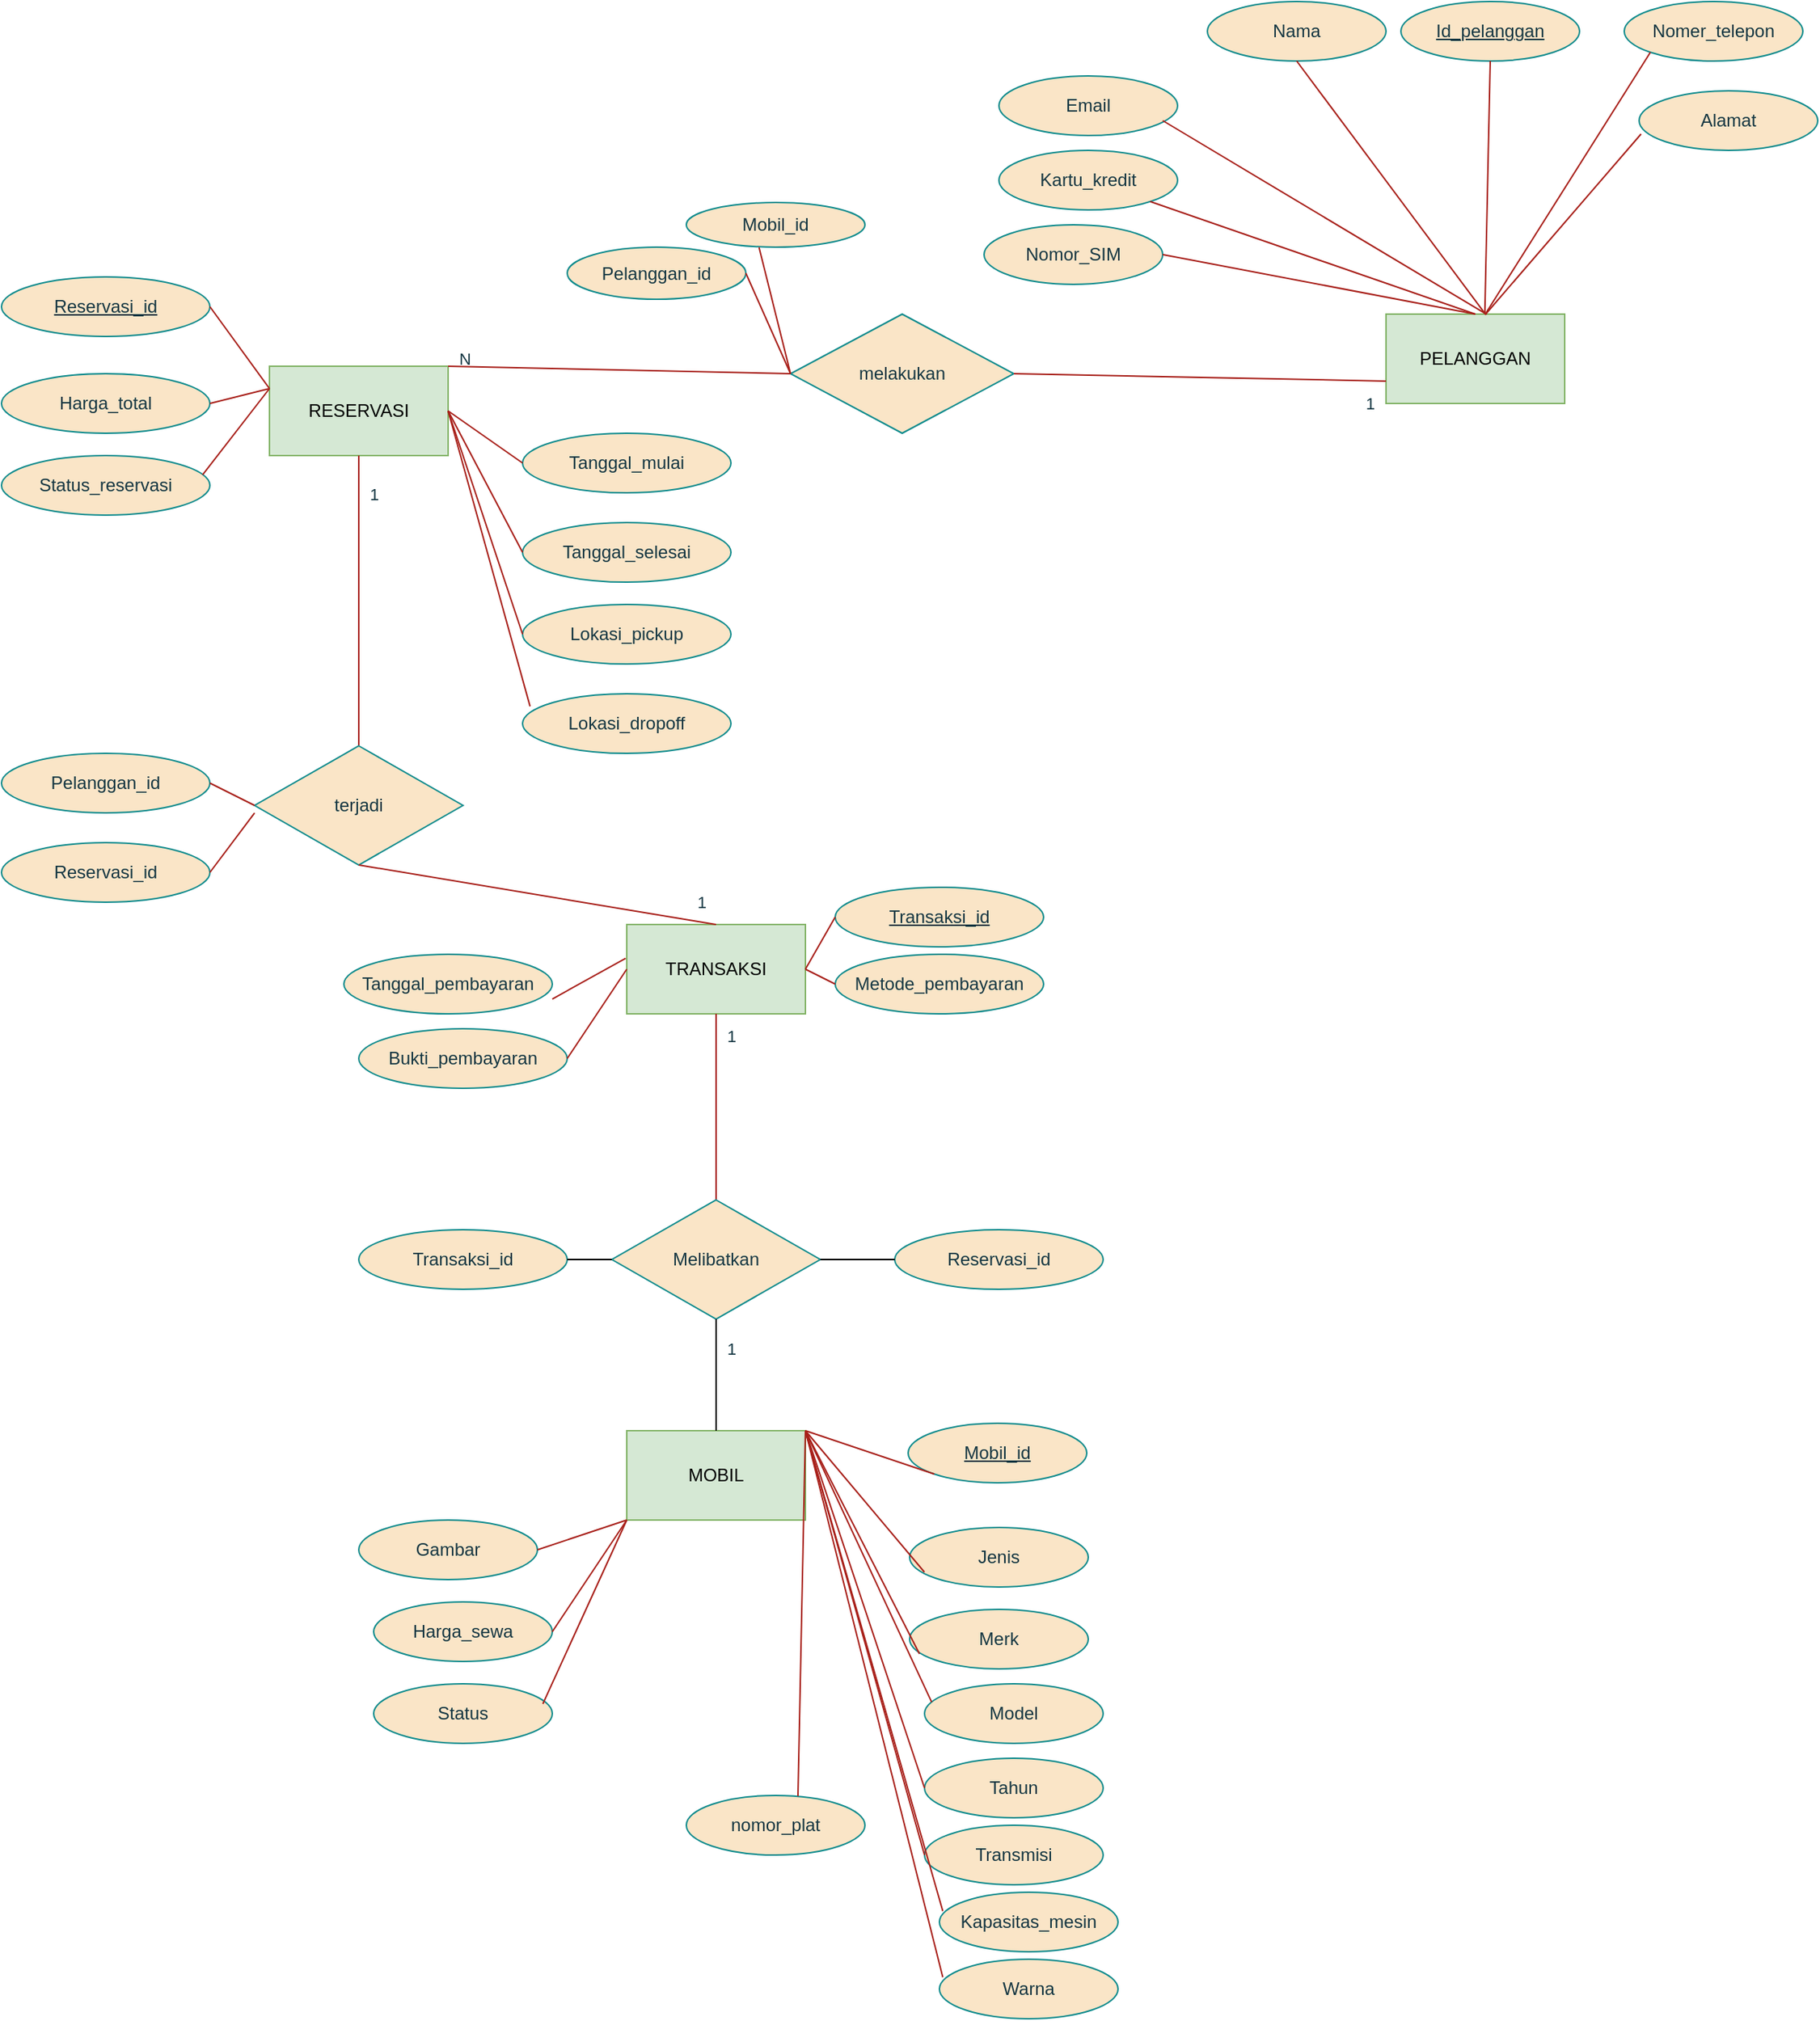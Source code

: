 <mxfile version="24.0.7" type="device">
  <diagram name="Page-1" id="e56a1550-8fbb-45ad-956c-1786394a9013">
    <mxGraphModel dx="1969" dy="58" grid="1" gridSize="10" guides="1" tooltips="1" connect="1" arrows="1" fold="1" page="1" pageScale="1" pageWidth="1100" pageHeight="850" background="none" math="0" shadow="0">
      <root>
        <mxCell id="0" />
        <mxCell id="1" parent="0" />
        <mxCell id="P07eIwmuQaLPoJT4I2y7-3" value="PELANGGAN" style="rounded=0;whiteSpace=wrap;html=1;labelBackgroundColor=none;fillColor=#d5e8d4;strokeColor=#82b366;" parent="1" vertex="1">
          <mxGeometry x="960" y="1155" width="120" height="60" as="geometry" />
        </mxCell>
        <mxCell id="P07eIwmuQaLPoJT4I2y7-5" value="&lt;u&gt;Id_pelanggan&lt;/u&gt;" style="ellipse;whiteSpace=wrap;html=1;labelBackgroundColor=none;fillColor=#FAE5C7;strokeColor=#0F8B8D;fontColor=#143642;" parent="1" vertex="1">
          <mxGeometry x="970" y="945" width="120" height="40" as="geometry" />
        </mxCell>
        <mxCell id="P07eIwmuQaLPoJT4I2y7-6" value="Nama" style="ellipse;whiteSpace=wrap;html=1;labelBackgroundColor=none;fillColor=#FAE5C7;strokeColor=#0F8B8D;fontColor=#143642;" parent="1" vertex="1">
          <mxGeometry x="840" y="945" width="120" height="40" as="geometry" />
        </mxCell>
        <mxCell id="P07eIwmuQaLPoJT4I2y7-7" value="Nomer_telepon" style="ellipse;whiteSpace=wrap;html=1;labelBackgroundColor=none;fillColor=#FAE5C7;strokeColor=#0F8B8D;fontColor=#143642;" parent="1" vertex="1">
          <mxGeometry x="1120" y="945" width="120" height="40" as="geometry" />
        </mxCell>
        <mxCell id="P07eIwmuQaLPoJT4I2y7-8" value="Email" style="ellipse;whiteSpace=wrap;html=1;labelBackgroundColor=none;fillColor=#FAE5C7;strokeColor=#0F8B8D;fontColor=#143642;" parent="1" vertex="1">
          <mxGeometry x="700" y="995" width="120" height="40" as="geometry" />
        </mxCell>
        <mxCell id="P07eIwmuQaLPoJT4I2y7-9" value="Alamat" style="ellipse;whiteSpace=wrap;html=1;labelBackgroundColor=none;fillColor=#FAE5C7;strokeColor=#0F8B8D;fontColor=#143642;" parent="1" vertex="1">
          <mxGeometry x="1130" y="1005" width="120" height="40" as="geometry" />
        </mxCell>
        <mxCell id="P07eIwmuQaLPoJT4I2y7-10" value="Nomor_SIM" style="ellipse;whiteSpace=wrap;html=1;labelBackgroundColor=none;fillColor=#FAE5C7;strokeColor=#0F8B8D;fontColor=#143642;" parent="1" vertex="1">
          <mxGeometry x="690" y="1095" width="120" height="40" as="geometry" />
        </mxCell>
        <mxCell id="P07eIwmuQaLPoJT4I2y7-11" value="Kartu_kredit" style="ellipse;whiteSpace=wrap;html=1;labelBackgroundColor=none;fillColor=#FAE5C7;strokeColor=#0F8B8D;fontColor=#143642;" parent="1" vertex="1">
          <mxGeometry x="700" y="1045" width="120" height="40" as="geometry" />
        </mxCell>
        <mxCell id="P07eIwmuQaLPoJT4I2y7-12" value="" style="endArrow=none;html=1;rounded=0;entryX=0.011;entryY=0.725;entryDx=0;entryDy=0;entryPerimeter=0;exitX=0.557;exitY=0.002;exitDx=0;exitDy=0;exitPerimeter=0;labelBackgroundColor=none;strokeColor=#A8201A;fontColor=default;" parent="1" source="P07eIwmuQaLPoJT4I2y7-3" target="P07eIwmuQaLPoJT4I2y7-9" edge="1">
          <mxGeometry width="50" height="50" relative="1" as="geometry">
            <mxPoint x="1200" y="1125" as="sourcePoint" />
            <mxPoint x="1250" y="1075" as="targetPoint" />
            <Array as="points" />
          </mxGeometry>
        </mxCell>
        <mxCell id="P07eIwmuQaLPoJT4I2y7-13" value="" style="endArrow=none;html=1;rounded=0;entryX=0;entryY=1;entryDx=0;entryDy=0;exitX=0.555;exitY=0.002;exitDx=0;exitDy=0;exitPerimeter=0;labelBackgroundColor=none;strokeColor=#A8201A;fontColor=default;" parent="1" source="P07eIwmuQaLPoJT4I2y7-3" target="P07eIwmuQaLPoJT4I2y7-7" edge="1">
          <mxGeometry width="50" height="50" relative="1" as="geometry">
            <mxPoint x="1020" y="1150" as="sourcePoint" />
            <mxPoint x="1140" y="975" as="targetPoint" />
          </mxGeometry>
        </mxCell>
        <mxCell id="P07eIwmuQaLPoJT4I2y7-14" value="" style="endArrow=none;html=1;rounded=0;exitX=0.553;exitY=-0.001;exitDx=0;exitDy=0;exitPerimeter=0;labelBackgroundColor=none;strokeColor=#A8201A;fontColor=default;" parent="1" source="P07eIwmuQaLPoJT4I2y7-3" edge="1">
          <mxGeometry width="50" height="50" relative="1" as="geometry">
            <mxPoint x="1019" y="1083" as="sourcePoint" />
            <mxPoint x="1030" y="985" as="targetPoint" />
          </mxGeometry>
        </mxCell>
        <mxCell id="P07eIwmuQaLPoJT4I2y7-15" value="" style="endArrow=none;html=1;rounded=0;exitX=0.559;exitY=0.007;exitDx=0;exitDy=0;exitPerimeter=0;entryX=0.5;entryY=1;entryDx=0;entryDy=0;labelBackgroundColor=none;strokeColor=#A8201A;fontColor=default;" parent="1" source="P07eIwmuQaLPoJT4I2y7-3" target="P07eIwmuQaLPoJT4I2y7-6" edge="1">
          <mxGeometry width="50" height="50" relative="1" as="geometry">
            <mxPoint x="1020" y="1085" as="sourcePoint" />
            <mxPoint x="930" y="975" as="targetPoint" />
          </mxGeometry>
        </mxCell>
        <mxCell id="P07eIwmuQaLPoJT4I2y7-16" value="" style="endArrow=none;html=1;rounded=0;entryX=0.564;entryY=0.004;entryDx=0;entryDy=0;entryPerimeter=0;labelBackgroundColor=none;strokeColor=#A8201A;fontColor=default;" parent="1" target="P07eIwmuQaLPoJT4I2y7-3" edge="1">
          <mxGeometry width="50" height="50" relative="1" as="geometry">
            <mxPoint x="810" y="1025" as="sourcePoint" />
            <mxPoint x="1010" y="1065" as="targetPoint" />
          </mxGeometry>
        </mxCell>
        <mxCell id="P07eIwmuQaLPoJT4I2y7-17" value="" style="endArrow=none;html=1;rounded=0;entryX=0.5;entryY=0;entryDx=0;entryDy=0;labelBackgroundColor=none;strokeColor=#A8201A;fontColor=default;" parent="1" source="P07eIwmuQaLPoJT4I2y7-11" target="P07eIwmuQaLPoJT4I2y7-3" edge="1">
          <mxGeometry width="50" height="50" relative="1" as="geometry">
            <mxPoint x="860" y="1145" as="sourcePoint" />
            <mxPoint x="1020" y="1150" as="targetPoint" />
            <Array as="points" />
          </mxGeometry>
        </mxCell>
        <mxCell id="P07eIwmuQaLPoJT4I2y7-18" value="" style="endArrow=none;html=1;rounded=0;exitX=1;exitY=0.5;exitDx=0;exitDy=0;entryX=0.5;entryY=0;entryDx=0;entryDy=0;labelBackgroundColor=none;strokeColor=#A8201A;fontColor=default;" parent="1" source="P07eIwmuQaLPoJT4I2y7-10" target="P07eIwmuQaLPoJT4I2y7-3" edge="1">
          <mxGeometry width="50" height="50" relative="1" as="geometry">
            <mxPoint x="880" y="1175" as="sourcePoint" />
            <mxPoint x="940" y="1075" as="targetPoint" />
          </mxGeometry>
        </mxCell>
        <mxCell id="P07eIwmuQaLPoJT4I2y7-19" value="MOBIL" style="rounded=0;whiteSpace=wrap;html=1;labelBackgroundColor=none;fillColor=#d5e8d4;strokeColor=#82b366;" parent="1" vertex="1">
          <mxGeometry x="450" y="1905" width="120" height="60" as="geometry" />
        </mxCell>
        <mxCell id="P07eIwmuQaLPoJT4I2y7-21" value="Gambar" style="ellipse;whiteSpace=wrap;html=1;labelBackgroundColor=none;fillColor=#FAE5C7;strokeColor=#0F8B8D;fontColor=#143642;" parent="1" vertex="1">
          <mxGeometry x="270" y="1965" width="120" height="40" as="geometry" />
        </mxCell>
        <mxCell id="P07eIwmuQaLPoJT4I2y7-22" value="Kapasitas_mesin" style="ellipse;whiteSpace=wrap;html=1;labelBackgroundColor=none;fillColor=#FAE5C7;strokeColor=#0F8B8D;fontColor=#143642;" parent="1" vertex="1">
          <mxGeometry x="660" y="2215" width="120" height="40" as="geometry" />
        </mxCell>
        <mxCell id="P07eIwmuQaLPoJT4I2y7-23" value="nomor_plat" style="ellipse;whiteSpace=wrap;html=1;labelBackgroundColor=none;fillColor=#FAE5C7;strokeColor=#0F8B8D;fontColor=#143642;" parent="1" vertex="1">
          <mxGeometry x="490" y="2150" width="120" height="40" as="geometry" />
        </mxCell>
        <mxCell id="P07eIwmuQaLPoJT4I2y7-24" value="Tahun" style="ellipse;whiteSpace=wrap;html=1;labelBackgroundColor=none;fillColor=#FAE5C7;strokeColor=#0F8B8D;fontColor=#143642;" parent="1" vertex="1">
          <mxGeometry x="650" y="2125" width="120" height="40" as="geometry" />
        </mxCell>
        <mxCell id="P07eIwmuQaLPoJT4I2y7-25" value="Merk" style="ellipse;whiteSpace=wrap;html=1;labelBackgroundColor=none;fillColor=#FAE5C7;strokeColor=#0F8B8D;fontColor=#143642;" parent="1" vertex="1">
          <mxGeometry x="640" y="2025" width="120" height="40" as="geometry" />
        </mxCell>
        <mxCell id="P07eIwmuQaLPoJT4I2y7-26" value="Warna" style="ellipse;whiteSpace=wrap;html=1;labelBackgroundColor=none;fillColor=#FAE5C7;strokeColor=#0F8B8D;fontColor=#143642;" parent="1" vertex="1">
          <mxGeometry x="660" y="2260" width="120" height="40" as="geometry" />
        </mxCell>
        <mxCell id="P07eIwmuQaLPoJT4I2y7-27" value="Jenis" style="ellipse;whiteSpace=wrap;html=1;labelBackgroundColor=none;fillColor=#FAE5C7;strokeColor=#0F8B8D;fontColor=#143642;" parent="1" vertex="1">
          <mxGeometry x="640" y="1970" width="120" height="40" as="geometry" />
        </mxCell>
        <mxCell id="P07eIwmuQaLPoJT4I2y7-28" value="Harga_sewa" style="ellipse;whiteSpace=wrap;html=1;labelBackgroundColor=none;fillColor=#FAE5C7;strokeColor=#0F8B8D;fontColor=#143642;" parent="1" vertex="1">
          <mxGeometry x="280" y="2020" width="120" height="40" as="geometry" />
        </mxCell>
        <mxCell id="P07eIwmuQaLPoJT4I2y7-29" value="&lt;u&gt;Mobil_id&lt;/u&gt;" style="ellipse;whiteSpace=wrap;html=1;labelBackgroundColor=none;fillColor=#FAE5C7;strokeColor=#0F8B8D;fontColor=#143642;" parent="1" vertex="1">
          <mxGeometry x="639" y="1900" width="120" height="40" as="geometry" />
        </mxCell>
        <mxCell id="P07eIwmuQaLPoJT4I2y7-30" value="Status" style="ellipse;whiteSpace=wrap;html=1;labelBackgroundColor=none;fillColor=#FAE5C7;strokeColor=#0F8B8D;fontColor=#143642;" parent="1" vertex="1">
          <mxGeometry x="280" y="2075" width="120" height="40" as="geometry" />
        </mxCell>
        <mxCell id="P07eIwmuQaLPoJT4I2y7-31" value="Model" style="ellipse;whiteSpace=wrap;html=1;labelBackgroundColor=none;fillColor=#FAE5C7;strokeColor=#0F8B8D;fontColor=#143642;" parent="1" vertex="1">
          <mxGeometry x="650" y="2075" width="120" height="40" as="geometry" />
        </mxCell>
        <mxCell id="P07eIwmuQaLPoJT4I2y7-32" value="Transmisi" style="ellipse;whiteSpace=wrap;html=1;labelBackgroundColor=none;fillColor=#FAE5C7;strokeColor=#0F8B8D;fontColor=#143642;" parent="1" vertex="1">
          <mxGeometry x="650" y="2170" width="120" height="40" as="geometry" />
        </mxCell>
        <mxCell id="P07eIwmuQaLPoJT4I2y7-41" value="" style="endArrow=none;html=1;rounded=0;exitX=1;exitY=0;exitDx=0;exitDy=0;entryX=0;entryY=1;entryDx=0;entryDy=0;labelBackgroundColor=none;strokeColor=#A8201A;fontColor=default;" parent="1" source="P07eIwmuQaLPoJT4I2y7-19" target="P07eIwmuQaLPoJT4I2y7-29" edge="1">
          <mxGeometry relative="1" as="geometry">
            <mxPoint x="1100" y="1265" as="sourcePoint" />
            <mxPoint x="1260" y="1265" as="targetPoint" />
          </mxGeometry>
        </mxCell>
        <mxCell id="P07eIwmuQaLPoJT4I2y7-42" value="" style="endArrow=none;html=1;rounded=0;exitX=1;exitY=0;exitDx=0;exitDy=0;entryX=0.083;entryY=0.75;entryDx=0;entryDy=0;entryPerimeter=0;labelBackgroundColor=none;strokeColor=#A8201A;fontColor=default;" parent="1" source="P07eIwmuQaLPoJT4I2y7-19" target="P07eIwmuQaLPoJT4I2y7-27" edge="1">
          <mxGeometry relative="1" as="geometry">
            <mxPoint x="1130" y="1525" as="sourcePoint" />
            <mxPoint x="1238" y="1279" as="targetPoint" />
          </mxGeometry>
        </mxCell>
        <mxCell id="P07eIwmuQaLPoJT4I2y7-43" value="" style="endArrow=none;html=1;rounded=0;entryX=0.055;entryY=0.746;entryDx=0;entryDy=0;entryPerimeter=0;exitX=1;exitY=0;exitDx=0;exitDy=0;labelBackgroundColor=none;strokeColor=#A8201A;fontColor=default;" parent="1" source="P07eIwmuQaLPoJT4I2y7-19" target="P07eIwmuQaLPoJT4I2y7-25" edge="1">
          <mxGeometry relative="1" as="geometry">
            <mxPoint x="1120" y="1515" as="sourcePoint" />
            <mxPoint x="1240" y="1345" as="targetPoint" />
          </mxGeometry>
        </mxCell>
        <mxCell id="P07eIwmuQaLPoJT4I2y7-44" value="" style="endArrow=none;html=1;rounded=0;entryX=0.04;entryY=0.307;entryDx=0;entryDy=0;entryPerimeter=0;exitX=1;exitY=0;exitDx=0;exitDy=0;labelBackgroundColor=none;strokeColor=#A8201A;fontColor=default;" parent="1" source="P07eIwmuQaLPoJT4I2y7-19" target="P07eIwmuQaLPoJT4I2y7-31" edge="1">
          <mxGeometry relative="1" as="geometry">
            <mxPoint x="1150" y="1535" as="sourcePoint" />
            <mxPoint x="1237" y="1415" as="targetPoint" />
          </mxGeometry>
        </mxCell>
        <mxCell id="P07eIwmuQaLPoJT4I2y7-45" value="" style="endArrow=none;html=1;rounded=0;entryX=0;entryY=0.5;entryDx=0;entryDy=0;exitX=1;exitY=0;exitDx=0;exitDy=0;labelBackgroundColor=none;strokeColor=#A8201A;fontColor=default;" parent="1" source="P07eIwmuQaLPoJT4I2y7-19" target="P07eIwmuQaLPoJT4I2y7-24" edge="1">
          <mxGeometry relative="1" as="geometry">
            <mxPoint x="1150" y="1535" as="sourcePoint" />
            <mxPoint x="1239" y="1473" as="targetPoint" />
          </mxGeometry>
        </mxCell>
        <mxCell id="P07eIwmuQaLPoJT4I2y7-46" value="" style="endArrow=none;html=1;rounded=0;entryX=0;entryY=0.5;entryDx=0;entryDy=0;exitX=1;exitY=0;exitDx=0;exitDy=0;labelBackgroundColor=none;strokeColor=#A8201A;fontColor=default;" parent="1" source="P07eIwmuQaLPoJT4I2y7-19" target="P07eIwmuQaLPoJT4I2y7-32" edge="1">
          <mxGeometry relative="1" as="geometry">
            <mxPoint x="1150" y="1535" as="sourcePoint" />
            <mxPoint x="1242" y="1536" as="targetPoint" />
          </mxGeometry>
        </mxCell>
        <mxCell id="P07eIwmuQaLPoJT4I2y7-47" value="" style="endArrow=none;html=1;rounded=0;entryX=0.019;entryY=0.317;entryDx=0;entryDy=0;exitX=1;exitY=0;exitDx=0;exitDy=0;entryPerimeter=0;labelBackgroundColor=none;strokeColor=#A8201A;fontColor=default;" parent="1" source="P07eIwmuQaLPoJT4I2y7-19" target="P07eIwmuQaLPoJT4I2y7-22" edge="1">
          <mxGeometry relative="1" as="geometry">
            <mxPoint x="1150" y="1535" as="sourcePoint" />
            <mxPoint x="1230" y="1585" as="targetPoint" />
          </mxGeometry>
        </mxCell>
        <mxCell id="P07eIwmuQaLPoJT4I2y7-48" value="" style="endArrow=none;html=1;rounded=0;entryX=0.019;entryY=0.303;entryDx=0;entryDy=0;exitX=1;exitY=0;exitDx=0;exitDy=0;entryPerimeter=0;labelBackgroundColor=none;strokeColor=#A8201A;fontColor=default;" parent="1" source="P07eIwmuQaLPoJT4I2y7-19" target="P07eIwmuQaLPoJT4I2y7-26" edge="1">
          <mxGeometry relative="1" as="geometry">
            <mxPoint x="1150" y="1535" as="sourcePoint" />
            <mxPoint x="1232" y="1638" as="targetPoint" />
            <Array as="points" />
          </mxGeometry>
        </mxCell>
        <mxCell id="P07eIwmuQaLPoJT4I2y7-49" value="" style="endArrow=none;html=1;rounded=0;entryX=0.625;entryY=0.011;entryDx=0;entryDy=0;exitX=1;exitY=0;exitDx=0;exitDy=0;entryPerimeter=0;labelBackgroundColor=none;strokeColor=#A8201A;fontColor=default;" parent="1" source="P07eIwmuQaLPoJT4I2y7-19" target="P07eIwmuQaLPoJT4I2y7-23" edge="1">
          <mxGeometry relative="1" as="geometry">
            <mxPoint x="1140" y="1525" as="sourcePoint" />
            <mxPoint x="1222" y="1687" as="targetPoint" />
            <Array as="points" />
          </mxGeometry>
        </mxCell>
        <mxCell id="P07eIwmuQaLPoJT4I2y7-50" value="" style="endArrow=none;html=1;rounded=0;exitX=0;exitY=1;exitDx=0;exitDy=0;entryX=0.947;entryY=0.337;entryDx=0;entryDy=0;entryPerimeter=0;labelBackgroundColor=none;strokeColor=#A8201A;fontColor=default;" parent="1" source="P07eIwmuQaLPoJT4I2y7-19" target="P07eIwmuQaLPoJT4I2y7-30" edge="1">
          <mxGeometry relative="1" as="geometry">
            <mxPoint x="1150" y="1535" as="sourcePoint" />
            <mxPoint x="460" y="2110" as="targetPoint" />
            <Array as="points" />
          </mxGeometry>
        </mxCell>
        <mxCell id="P07eIwmuQaLPoJT4I2y7-51" value="" style="endArrow=none;html=1;rounded=0;entryX=1;entryY=0.5;entryDx=0;entryDy=0;exitX=0;exitY=1;exitDx=0;exitDy=0;labelBackgroundColor=none;strokeColor=#A8201A;fontColor=default;" parent="1" source="P07eIwmuQaLPoJT4I2y7-19" target="P07eIwmuQaLPoJT4I2y7-28" edge="1">
          <mxGeometry relative="1" as="geometry">
            <mxPoint x="1030" y="1595" as="sourcePoint" />
            <mxPoint x="470" y="2245" as="targetPoint" />
            <Array as="points" />
          </mxGeometry>
        </mxCell>
        <mxCell id="P07eIwmuQaLPoJT4I2y7-52" value="" style="endArrow=none;html=1;rounded=0;entryX=1;entryY=0.5;entryDx=0;entryDy=0;exitX=0;exitY=1;exitDx=0;exitDy=0;labelBackgroundColor=none;strokeColor=#A8201A;fontColor=default;" parent="1" source="P07eIwmuQaLPoJT4I2y7-19" target="P07eIwmuQaLPoJT4I2y7-21" edge="1">
          <mxGeometry relative="1" as="geometry">
            <mxPoint x="1020" y="1595" as="sourcePoint" />
            <mxPoint x="470" y="2185" as="targetPoint" />
            <Array as="points" />
          </mxGeometry>
        </mxCell>
        <mxCell id="hslF0HOSGVo4hbcGfap9-1" value="melakukan" style="rhombus;whiteSpace=wrap;html=1;rounded=0;labelBackgroundColor=none;fillColor=#FAE5C7;strokeColor=#0F8B8D;fontColor=#143642;" parent="1" vertex="1">
          <mxGeometry x="560" y="1155" width="150" height="80" as="geometry" />
        </mxCell>
        <mxCell id="hslF0HOSGVo4hbcGfap9-5" value="RESERVASI" style="rounded=0;whiteSpace=wrap;html=1;labelBackgroundColor=none;fillColor=#d5e8d4;strokeColor=#82b366;" parent="1" vertex="1">
          <mxGeometry x="210" y="1190" width="120" height="60" as="geometry" />
        </mxCell>
        <mxCell id="hslF0HOSGVo4hbcGfap9-7" value="" style="endArrow=none;html=1;rounded=0;entryX=0.5;entryY=1;entryDx=0;entryDy=0;exitX=0.5;exitY=0;exitDx=0;exitDy=0;labelBackgroundColor=none;strokeColor=#A8201A;fontColor=default;" parent="1" source="hslF0HOSGVo4hbcGfap9-8" target="hslF0HOSGVo4hbcGfap9-5" edge="1">
          <mxGeometry width="50" height="50" relative="1" as="geometry">
            <mxPoint x="260" y="1510" as="sourcePoint" />
            <mxPoint x="420" y="1510" as="targetPoint" />
          </mxGeometry>
        </mxCell>
        <mxCell id="0f5JEQNSbYo7Q4m29qJT-20" value="1" style="edgeLabel;html=1;align=center;verticalAlign=middle;resizable=0;points=[];labelBackgroundColor=none;fontColor=#143642;" parent="hslF0HOSGVo4hbcGfap9-7" vertex="1" connectable="0">
          <mxGeometry x="0.683" relative="1" as="geometry">
            <mxPoint x="10" y="-5" as="offset" />
          </mxGeometry>
        </mxCell>
        <mxCell id="hslF0HOSGVo4hbcGfap9-8" value="terjadi" style="rhombus;whiteSpace=wrap;html=1;labelBackgroundColor=none;fillColor=#FAE5C7;strokeColor=#0F8B8D;fontColor=#143642;" parent="1" vertex="1">
          <mxGeometry x="200" y="1445" width="140" height="80" as="geometry" />
        </mxCell>
        <mxCell id="hslF0HOSGVo4hbcGfap9-9" value="TRANSAKSI" style="rounded=0;whiteSpace=wrap;html=1;labelBackgroundColor=none;fillColor=#d5e8d4;strokeColor=#82b366;" parent="1" vertex="1">
          <mxGeometry x="450" y="1565" width="120" height="60" as="geometry" />
        </mxCell>
        <mxCell id="hslF0HOSGVo4hbcGfap9-10" value="" style="endArrow=none;html=1;rounded=0;entryX=0.5;entryY=1;entryDx=0;entryDy=0;exitX=0.5;exitY=0;exitDx=0;exitDy=0;labelBackgroundColor=none;strokeColor=#A8201A;fontColor=default;" parent="1" source="hslF0HOSGVo4hbcGfap9-9" target="hslF0HOSGVo4hbcGfap9-8" edge="1">
          <mxGeometry width="50" height="50" relative="1" as="geometry">
            <mxPoint x="220" y="1630" as="sourcePoint" />
            <mxPoint x="270" y="1580" as="targetPoint" />
          </mxGeometry>
        </mxCell>
        <mxCell id="0f5JEQNSbYo7Q4m29qJT-19" value="1" style="edgeLabel;html=1;align=center;verticalAlign=middle;resizable=0;points=[];labelBackgroundColor=none;fontColor=#143642;" parent="hslF0HOSGVo4hbcGfap9-10" vertex="1" connectable="0">
          <mxGeometry x="-0.85" y="-3" relative="1" as="geometry">
            <mxPoint x="7" y="-9" as="offset" />
          </mxGeometry>
        </mxCell>
        <mxCell id="hslF0HOSGVo4hbcGfap9-11" value="" style="endArrow=none;html=1;rounded=0;entryX=0.5;entryY=1;entryDx=0;entryDy=0;exitX=0.5;exitY=0;exitDx=0;exitDy=0;labelBackgroundColor=none;strokeColor=#A8201A;fontColor=default;" parent="1" source="hslF0HOSGVo4hbcGfap9-12" target="hslF0HOSGVo4hbcGfap9-9" edge="1">
          <mxGeometry width="50" height="50" relative="1" as="geometry">
            <mxPoint x="1200" y="1185" as="sourcePoint" />
            <mxPoint x="1160" y="1085" as="targetPoint" />
          </mxGeometry>
        </mxCell>
        <mxCell id="0f5JEQNSbYo7Q4m29qJT-32" value="1" style="edgeLabel;html=1;align=center;verticalAlign=middle;resizable=0;points=[];labelBackgroundColor=none;fontColor=#143642;" parent="hslF0HOSGVo4hbcGfap9-11" vertex="1" connectable="0">
          <mxGeometry x="0.772" y="1" relative="1" as="geometry">
            <mxPoint x="11" y="1" as="offset" />
          </mxGeometry>
        </mxCell>
        <mxCell id="hnfAk37SZVw2iDq2TuDk-4" value="1" style="edgeLabel;html=1;align=center;verticalAlign=middle;resizable=0;points=[];labelBackgroundColor=none;fontColor=#143642;" parent="hslF0HOSGVo4hbcGfap9-11" vertex="1" connectable="0">
          <mxGeometry x="0.772" y="1" relative="1" as="geometry">
            <mxPoint x="11" y="211" as="offset" />
          </mxGeometry>
        </mxCell>
        <mxCell id="hslF0HOSGVo4hbcGfap9-12" value="Melibatkan" style="rhombus;whiteSpace=wrap;html=1;labelBackgroundColor=none;fillColor=#FAE5C7;strokeColor=#0F8B8D;fontColor=#143642;" parent="1" vertex="1">
          <mxGeometry x="440" y="1750" width="140" height="80" as="geometry" />
        </mxCell>
        <mxCell id="hslF0HOSGVo4hbcGfap9-26" value="Harga_total" style="ellipse;whiteSpace=wrap;html=1;labelBackgroundColor=none;fillColor=#FAE5C7;strokeColor=#0F8B8D;fontColor=#143642;" parent="1" vertex="1">
          <mxGeometry x="30" y="1195" width="140" height="40" as="geometry" />
        </mxCell>
        <mxCell id="hslF0HOSGVo4hbcGfap9-27" value="Pelanggan_id" style="ellipse;whiteSpace=wrap;html=1;labelBackgroundColor=none;fillColor=#FAE5C7;strokeColor=#0F8B8D;fontColor=#143642;" parent="1" vertex="1">
          <mxGeometry x="410" y="1110" width="120" height="35" as="geometry" />
        </mxCell>
        <mxCell id="hslF0HOSGVo4hbcGfap9-28" value="Mobil_id" style="ellipse;whiteSpace=wrap;html=1;labelBackgroundColor=none;fillColor=#FAE5C7;strokeColor=#0F8B8D;fontColor=#143642;" parent="1" vertex="1">
          <mxGeometry x="490" y="1080" width="120" height="30" as="geometry" />
        </mxCell>
        <mxCell id="hslF0HOSGVo4hbcGfap9-32" value="Status_reservasi" style="ellipse;whiteSpace=wrap;html=1;labelBackgroundColor=none;fillColor=#FAE5C7;strokeColor=#0F8B8D;fontColor=#143642;" parent="1" vertex="1">
          <mxGeometry x="30" y="1250" width="140" height="40" as="geometry" />
        </mxCell>
        <mxCell id="hslF0HOSGVo4hbcGfap9-33" value="Lokasi_dropoff" style="ellipse;whiteSpace=wrap;html=1;labelBackgroundColor=none;fillColor=#FAE5C7;strokeColor=#0F8B8D;fontColor=#143642;" parent="1" vertex="1">
          <mxGeometry x="380" y="1410" width="140" height="40" as="geometry" />
        </mxCell>
        <mxCell id="hslF0HOSGVo4hbcGfap9-34" value="Lokasi_pickup" style="ellipse;whiteSpace=wrap;html=1;labelBackgroundColor=none;fillColor=#FAE5C7;strokeColor=#0F8B8D;fontColor=#143642;" parent="1" vertex="1">
          <mxGeometry x="380" y="1350" width="140" height="40" as="geometry" />
        </mxCell>
        <mxCell id="hslF0HOSGVo4hbcGfap9-35" value="Tanggal_selesai" style="ellipse;whiteSpace=wrap;html=1;labelBackgroundColor=none;fillColor=#FAE5C7;strokeColor=#0F8B8D;fontColor=#143642;" parent="1" vertex="1">
          <mxGeometry x="380" y="1295" width="140" height="40" as="geometry" />
        </mxCell>
        <mxCell id="hslF0HOSGVo4hbcGfap9-36" value="Tanggal_mulai" style="ellipse;whiteSpace=wrap;html=1;labelBackgroundColor=none;fillColor=#FAE5C7;strokeColor=#0F8B8D;fontColor=#143642;" parent="1" vertex="1">
          <mxGeometry x="380" y="1235" width="140" height="40" as="geometry" />
        </mxCell>
        <mxCell id="hslF0HOSGVo4hbcGfap9-37" value="" style="endArrow=none;html=1;rounded=0;entryX=0;entryY=0.5;entryDx=0;entryDy=0;exitX=1;exitY=0.5;exitDx=0;exitDy=0;labelBackgroundColor=none;strokeColor=#A8201A;fontColor=default;" parent="1" source="hslF0HOSGVo4hbcGfap9-5" target="hslF0HOSGVo4hbcGfap9-36" edge="1">
          <mxGeometry width="50" height="50" relative="1" as="geometry">
            <mxPoint x="320" y="1300" as="sourcePoint" />
            <mxPoint x="370" y="1250" as="targetPoint" />
          </mxGeometry>
        </mxCell>
        <mxCell id="hslF0HOSGVo4hbcGfap9-38" value="" style="endArrow=none;html=1;rounded=0;entryX=0;entryY=0.5;entryDx=0;entryDy=0;exitX=1;exitY=0.5;exitDx=0;exitDy=0;labelBackgroundColor=none;strokeColor=#A8201A;fontColor=default;" parent="1" source="hslF0HOSGVo4hbcGfap9-5" target="hslF0HOSGVo4hbcGfap9-35" edge="1">
          <mxGeometry width="50" height="50" relative="1" as="geometry">
            <mxPoint x="320" y="1305" as="sourcePoint" />
            <mxPoint x="380" y="1290" as="targetPoint" />
          </mxGeometry>
        </mxCell>
        <mxCell id="hslF0HOSGVo4hbcGfap9-39" value="" style="endArrow=none;html=1;rounded=0;entryX=0;entryY=0.5;entryDx=0;entryDy=0;exitX=1;exitY=0.5;exitDx=0;exitDy=0;labelBackgroundColor=none;strokeColor=#A8201A;fontColor=default;" parent="1" source="hslF0HOSGVo4hbcGfap9-5" target="hslF0HOSGVo4hbcGfap9-34" edge="1">
          <mxGeometry width="50" height="50" relative="1" as="geometry">
            <mxPoint x="330" y="1410" as="sourcePoint" />
            <mxPoint x="380" y="1360" as="targetPoint" />
          </mxGeometry>
        </mxCell>
        <mxCell id="hslF0HOSGVo4hbcGfap9-40" value="" style="endArrow=none;html=1;rounded=0;exitX=1;exitY=0.5;exitDx=0;exitDy=0;entryX=0.036;entryY=0.211;entryDx=0;entryDy=0;entryPerimeter=0;labelBackgroundColor=none;strokeColor=#A8201A;fontColor=default;" parent="1" source="hslF0HOSGVo4hbcGfap9-5" target="hslF0HOSGVo4hbcGfap9-33" edge="1">
          <mxGeometry width="50" height="50" relative="1" as="geometry">
            <mxPoint x="310" y="1460" as="sourcePoint" />
            <mxPoint x="360" y="1410" as="targetPoint" />
          </mxGeometry>
        </mxCell>
        <mxCell id="hslF0HOSGVo4hbcGfap9-41" value="" style="endArrow=none;html=1;rounded=0;exitX=1;exitY=0.5;exitDx=0;exitDy=0;entryX=0;entryY=0.25;entryDx=0;entryDy=0;labelBackgroundColor=none;strokeColor=#A8201A;fontColor=default;" parent="1" source="hslF0HOSGVo4hbcGfap9-26" target="hslF0HOSGVo4hbcGfap9-5" edge="1">
          <mxGeometry width="50" height="50" relative="1" as="geometry">
            <mxPoint x="150" y="1340" as="sourcePoint" />
            <mxPoint x="200" y="1290" as="targetPoint" />
          </mxGeometry>
        </mxCell>
        <mxCell id="hslF0HOSGVo4hbcGfap9-42" value="" style="endArrow=none;html=1;rounded=0;exitX=0.965;exitY=0.324;exitDx=0;exitDy=0;exitPerimeter=0;entryX=0;entryY=0.25;entryDx=0;entryDy=0;labelBackgroundColor=none;strokeColor=#A8201A;fontColor=default;" parent="1" source="hslF0HOSGVo4hbcGfap9-32" target="hslF0HOSGVo4hbcGfap9-5" edge="1">
          <mxGeometry width="50" height="50" relative="1" as="geometry">
            <mxPoint x="150" y="1340" as="sourcePoint" />
            <mxPoint x="200" y="1290" as="targetPoint" />
          </mxGeometry>
        </mxCell>
        <mxCell id="hslF0HOSGVo4hbcGfap9-45" value="Metode_pembayaran" style="ellipse;whiteSpace=wrap;html=1;labelBackgroundColor=none;fillColor=#FAE5C7;strokeColor=#0F8B8D;fontColor=#143642;" parent="1" vertex="1">
          <mxGeometry x="590" y="1585" width="140" height="40" as="geometry" />
        </mxCell>
        <mxCell id="hslF0HOSGVo4hbcGfap9-46" value="Bukti_pembayaran" style="ellipse;whiteSpace=wrap;html=1;labelBackgroundColor=none;fillColor=#FAE5C7;strokeColor=#0F8B8D;fontColor=#143642;" parent="1" vertex="1">
          <mxGeometry x="270" y="1635" width="140" height="40" as="geometry" />
        </mxCell>
        <mxCell id="hslF0HOSGVo4hbcGfap9-47" value="Tanggal_pembayaran" style="ellipse;whiteSpace=wrap;html=1;labelBackgroundColor=none;fillColor=#FAE5C7;strokeColor=#0F8B8D;fontColor=#143642;" parent="1" vertex="1">
          <mxGeometry x="260" y="1585" width="140" height="40" as="geometry" />
        </mxCell>
        <mxCell id="hslF0HOSGVo4hbcGfap9-49" value="" style="endArrow=none;html=1;rounded=0;entryX=0;entryY=0.5;entryDx=0;entryDy=0;exitX=1;exitY=0.5;exitDx=0;exitDy=0;labelBackgroundColor=none;strokeColor=#A8201A;fontColor=default;" parent="1" source="hslF0HOSGVo4hbcGfap9-9" target="hslF0HOSGVo4hbcGfap9-45" edge="1">
          <mxGeometry width="50" height="50" relative="1" as="geometry">
            <mxPoint x="560" y="1695" as="sourcePoint" />
            <mxPoint x="610" y="1645" as="targetPoint" />
          </mxGeometry>
        </mxCell>
        <mxCell id="hslF0HOSGVo4hbcGfap9-50" value="" style="endArrow=none;html=1;rounded=0;entryX=1;entryY=0.75;entryDx=0;entryDy=0;entryPerimeter=0;exitX=-0.006;exitY=0.379;exitDx=0;exitDy=0;exitPerimeter=0;labelBackgroundColor=none;strokeColor=#A8201A;fontColor=default;" parent="1" source="hslF0HOSGVo4hbcGfap9-9" target="hslF0HOSGVo4hbcGfap9-47" edge="1">
          <mxGeometry width="50" height="50" relative="1" as="geometry">
            <mxPoint x="370" y="1635" as="sourcePoint" />
            <mxPoint x="420" y="1585" as="targetPoint" />
          </mxGeometry>
        </mxCell>
        <mxCell id="hslF0HOSGVo4hbcGfap9-51" value="" style="endArrow=none;html=1;rounded=0;exitX=1;exitY=0.5;exitDx=0;exitDy=0;entryX=0;entryY=0.5;entryDx=0;entryDy=0;labelBackgroundColor=none;strokeColor=#A8201A;fontColor=default;" parent="1" source="hslF0HOSGVo4hbcGfap9-46" target="hslF0HOSGVo4hbcGfap9-9" edge="1">
          <mxGeometry width="50" height="50" relative="1" as="geometry">
            <mxPoint x="390" y="1695" as="sourcePoint" />
            <mxPoint x="440" y="1645" as="targetPoint" />
            <Array as="points" />
          </mxGeometry>
        </mxCell>
        <mxCell id="0f5JEQNSbYo7Q4m29qJT-3" value="Pelanggan_id" style="ellipse;whiteSpace=wrap;html=1;labelBackgroundColor=none;fillColor=#FAE5C7;strokeColor=#0F8B8D;fontColor=#143642;" parent="1" vertex="1">
          <mxGeometry x="30" y="1450" width="140" height="40" as="geometry" />
        </mxCell>
        <mxCell id="0f5JEQNSbYo7Q4m29qJT-4" value="Reservasi_id" style="ellipse;whiteSpace=wrap;html=1;labelBackgroundColor=none;fillColor=#FAE5C7;strokeColor=#0F8B8D;fontColor=#143642;" parent="1" vertex="1">
          <mxGeometry x="30" y="1510" width="140" height="40" as="geometry" />
        </mxCell>
        <mxCell id="0f5JEQNSbYo7Q4m29qJT-5" value="" style="endArrow=none;html=1;rounded=0;exitX=1;exitY=0.5;exitDx=0;exitDy=0;entryX=0;entryY=0.5;entryDx=0;entryDy=0;labelBackgroundColor=none;strokeColor=#A8201A;fontColor=default;" parent="1" source="0f5JEQNSbYo7Q4m29qJT-3" target="hslF0HOSGVo4hbcGfap9-8" edge="1">
          <mxGeometry width="50" height="50" relative="1" as="geometry">
            <mxPoint x="130" y="1520" as="sourcePoint" />
            <mxPoint x="180" y="1470" as="targetPoint" />
          </mxGeometry>
        </mxCell>
        <mxCell id="0f5JEQNSbYo7Q4m29qJT-7" value="&lt;u&gt;Reservasi_id&lt;/u&gt;" style="ellipse;whiteSpace=wrap;html=1;labelBackgroundColor=none;fillColor=#FAE5C7;strokeColor=#0F8B8D;fontColor=#143642;" parent="1" vertex="1">
          <mxGeometry x="30" y="1130" width="140" height="40" as="geometry" />
        </mxCell>
        <mxCell id="0f5JEQNSbYo7Q4m29qJT-8" value="" style="endArrow=none;html=1;rounded=0;exitX=1;exitY=0.5;exitDx=0;exitDy=0;entryX=0;entryY=0.25;entryDx=0;entryDy=0;labelBackgroundColor=none;strokeColor=#A8201A;fontColor=default;" parent="1" source="0f5JEQNSbYo7Q4m29qJT-7" target="hslF0HOSGVo4hbcGfap9-5" edge="1">
          <mxGeometry width="50" height="50" relative="1" as="geometry">
            <mxPoint x="150" y="1300" as="sourcePoint" />
            <mxPoint x="200" y="1250" as="targetPoint" />
          </mxGeometry>
        </mxCell>
        <mxCell id="0f5JEQNSbYo7Q4m29qJT-9" value="Transaksi_id" style="ellipse;whiteSpace=wrap;html=1;labelBackgroundColor=none;fillColor=#FAE5C7;strokeColor=#0F8B8D;fontColor=#143642;" parent="1" vertex="1">
          <mxGeometry x="270" y="1770" width="140" height="40" as="geometry" />
        </mxCell>
        <mxCell id="0f5JEQNSbYo7Q4m29qJT-11" value="Reservasi_id" style="ellipse;whiteSpace=wrap;html=1;labelBackgroundColor=none;fillColor=#FAE5C7;strokeColor=#0F8B8D;fontColor=#143642;" parent="1" vertex="1">
          <mxGeometry x="630" y="1770" width="140" height="40" as="geometry" />
        </mxCell>
        <mxCell id="0f5JEQNSbYo7Q4m29qJT-14" value="" style="endArrow=none;html=1;rounded=0;entryX=0;entryY=0.75;entryDx=0;entryDy=0;exitX=1;exitY=0.5;exitDx=0;exitDy=0;labelBackgroundColor=none;strokeColor=#A8201A;fontColor=default;" parent="1" source="hslF0HOSGVo4hbcGfap9-1" target="P07eIwmuQaLPoJT4I2y7-3" edge="1">
          <mxGeometry width="50" height="50" relative="1" as="geometry">
            <mxPoint x="590" y="1010" as="sourcePoint" />
            <mxPoint x="640" y="960" as="targetPoint" />
          </mxGeometry>
        </mxCell>
        <mxCell id="0f5JEQNSbYo7Q4m29qJT-25" value="1" style="edgeLabel;html=1;align=center;verticalAlign=middle;resizable=0;points=[];labelBackgroundColor=none;fontColor=#143642;" parent="0f5JEQNSbYo7Q4m29qJT-14" vertex="1" connectable="0">
          <mxGeometry x="0.907" y="-2" relative="1" as="geometry">
            <mxPoint y="13" as="offset" />
          </mxGeometry>
        </mxCell>
        <mxCell id="0f5JEQNSbYo7Q4m29qJT-15" value="" style="endArrow=none;html=1;rounded=0;entryX=0;entryY=0.5;entryDx=0;entryDy=0;exitX=0.407;exitY=1.005;exitDx=0;exitDy=0;exitPerimeter=0;labelBackgroundColor=none;strokeColor=#A8201A;fontColor=default;" parent="1" source="hslF0HOSGVo4hbcGfap9-28" target="hslF0HOSGVo4hbcGfap9-1" edge="1">
          <mxGeometry width="50" height="50" relative="1" as="geometry">
            <mxPoint x="520" y="1030" as="sourcePoint" />
            <mxPoint x="440" y="1100" as="targetPoint" />
          </mxGeometry>
        </mxCell>
        <mxCell id="0f5JEQNSbYo7Q4m29qJT-22" value="" style="endArrow=none;html=1;rounded=0;exitX=1;exitY=0.5;exitDx=0;exitDy=0;entryX=0;entryY=0.5;entryDx=0;entryDy=0;labelBackgroundColor=none;strokeColor=#A8201A;fontColor=default;" parent="1" source="hslF0HOSGVo4hbcGfap9-27" target="hslF0HOSGVo4hbcGfap9-1" edge="1">
          <mxGeometry width="50" height="50" relative="1" as="geometry">
            <mxPoint x="570" y="1140" as="sourcePoint" />
            <mxPoint x="620" y="1090" as="targetPoint" />
          </mxGeometry>
        </mxCell>
        <mxCell id="0f5JEQNSbYo7Q4m29qJT-23" value="" style="endArrow=none;html=1;rounded=0;entryX=0;entryY=0.5;entryDx=0;entryDy=0;exitX=1;exitY=0;exitDx=0;exitDy=0;labelBackgroundColor=none;strokeColor=#A8201A;fontColor=default;" parent="1" source="hslF0HOSGVo4hbcGfap9-5" target="hslF0HOSGVo4hbcGfap9-1" edge="1">
          <mxGeometry width="50" height="50" relative="1" as="geometry">
            <mxPoint x="330" y="1190" as="sourcePoint" />
            <mxPoint x="380" y="1140" as="targetPoint" />
          </mxGeometry>
        </mxCell>
        <mxCell id="0f5JEQNSbYo7Q4m29qJT-26" value="N" style="edgeLabel;html=1;align=center;verticalAlign=middle;resizable=0;points=[];labelBackgroundColor=none;fontColor=#143642;" parent="0f5JEQNSbYo7Q4m29qJT-23" vertex="1" connectable="0">
          <mxGeometry x="-0.779" y="-4" relative="1" as="geometry">
            <mxPoint x="-15" y="-10" as="offset" />
          </mxGeometry>
        </mxCell>
        <mxCell id="0f5JEQNSbYo7Q4m29qJT-27" value="" style="endArrow=none;html=1;rounded=0;exitX=1;exitY=0.5;exitDx=0;exitDy=0;entryX=0;entryY=0.563;entryDx=0;entryDy=0;entryPerimeter=0;labelBackgroundColor=none;strokeColor=#A8201A;fontColor=default;" parent="1" source="0f5JEQNSbYo7Q4m29qJT-4" target="hslF0HOSGVo4hbcGfap9-8" edge="1">
          <mxGeometry width="50" height="50" relative="1" as="geometry">
            <mxPoint x="150" y="1530" as="sourcePoint" />
            <mxPoint x="200" y="1480" as="targetPoint" />
          </mxGeometry>
        </mxCell>
        <mxCell id="0f5JEQNSbYo7Q4m29qJT-28" value="&lt;u&gt;Transaksi_id&lt;/u&gt;" style="ellipse;whiteSpace=wrap;html=1;labelBackgroundColor=none;fillColor=#FAE5C7;strokeColor=#0F8B8D;fontColor=#143642;" parent="1" vertex="1">
          <mxGeometry x="590" y="1540" width="140" height="40" as="geometry" />
        </mxCell>
        <mxCell id="0f5JEQNSbYo7Q4m29qJT-29" value="" style="endArrow=none;html=1;rounded=0;entryX=0;entryY=0.5;entryDx=0;entryDy=0;exitX=1;exitY=0.5;exitDx=0;exitDy=0;labelBackgroundColor=none;strokeColor=#A8201A;fontColor=default;" parent="1" source="hslF0HOSGVo4hbcGfap9-9" target="0f5JEQNSbYo7Q4m29qJT-28" edge="1">
          <mxGeometry width="50" height="50" relative="1" as="geometry">
            <mxPoint x="560" y="1620" as="sourcePoint" />
            <mxPoint x="610" y="1570" as="targetPoint" />
          </mxGeometry>
        </mxCell>
        <mxCell id="hnfAk37SZVw2iDq2TuDk-1" value="" style="endArrow=none;html=1;rounded=0;exitX=1;exitY=0.5;exitDx=0;exitDy=0;entryX=0;entryY=0.5;entryDx=0;entryDy=0;" parent="1" source="hslF0HOSGVo4hbcGfap9-12" target="0f5JEQNSbYo7Q4m29qJT-11" edge="1">
          <mxGeometry width="50" height="50" relative="1" as="geometry">
            <mxPoint x="590" y="1780" as="sourcePoint" />
            <mxPoint x="640" y="1730" as="targetPoint" />
          </mxGeometry>
        </mxCell>
        <mxCell id="hnfAk37SZVw2iDq2TuDk-2" value="" style="endArrow=none;html=1;rounded=0;entryX=0.5;entryY=1;entryDx=0;entryDy=0;exitX=0.5;exitY=0;exitDx=0;exitDy=0;" parent="1" source="P07eIwmuQaLPoJT4I2y7-19" target="hslF0HOSGVo4hbcGfap9-12" edge="1">
          <mxGeometry width="50" height="50" relative="1" as="geometry">
            <mxPoint x="450" y="1930" as="sourcePoint" />
            <mxPoint x="500" y="1880" as="targetPoint" />
          </mxGeometry>
        </mxCell>
        <mxCell id="hnfAk37SZVw2iDq2TuDk-3" value="" style="endArrow=none;html=1;rounded=0;entryX=0;entryY=0.5;entryDx=0;entryDy=0;exitX=1;exitY=0.5;exitDx=0;exitDy=0;" parent="1" source="0f5JEQNSbYo7Q4m29qJT-9" target="hslF0HOSGVo4hbcGfap9-12" edge="1">
          <mxGeometry width="50" height="50" relative="1" as="geometry">
            <mxPoint x="380" y="1890" as="sourcePoint" />
            <mxPoint x="430" y="1840" as="targetPoint" />
          </mxGeometry>
        </mxCell>
      </root>
    </mxGraphModel>
  </diagram>
</mxfile>
